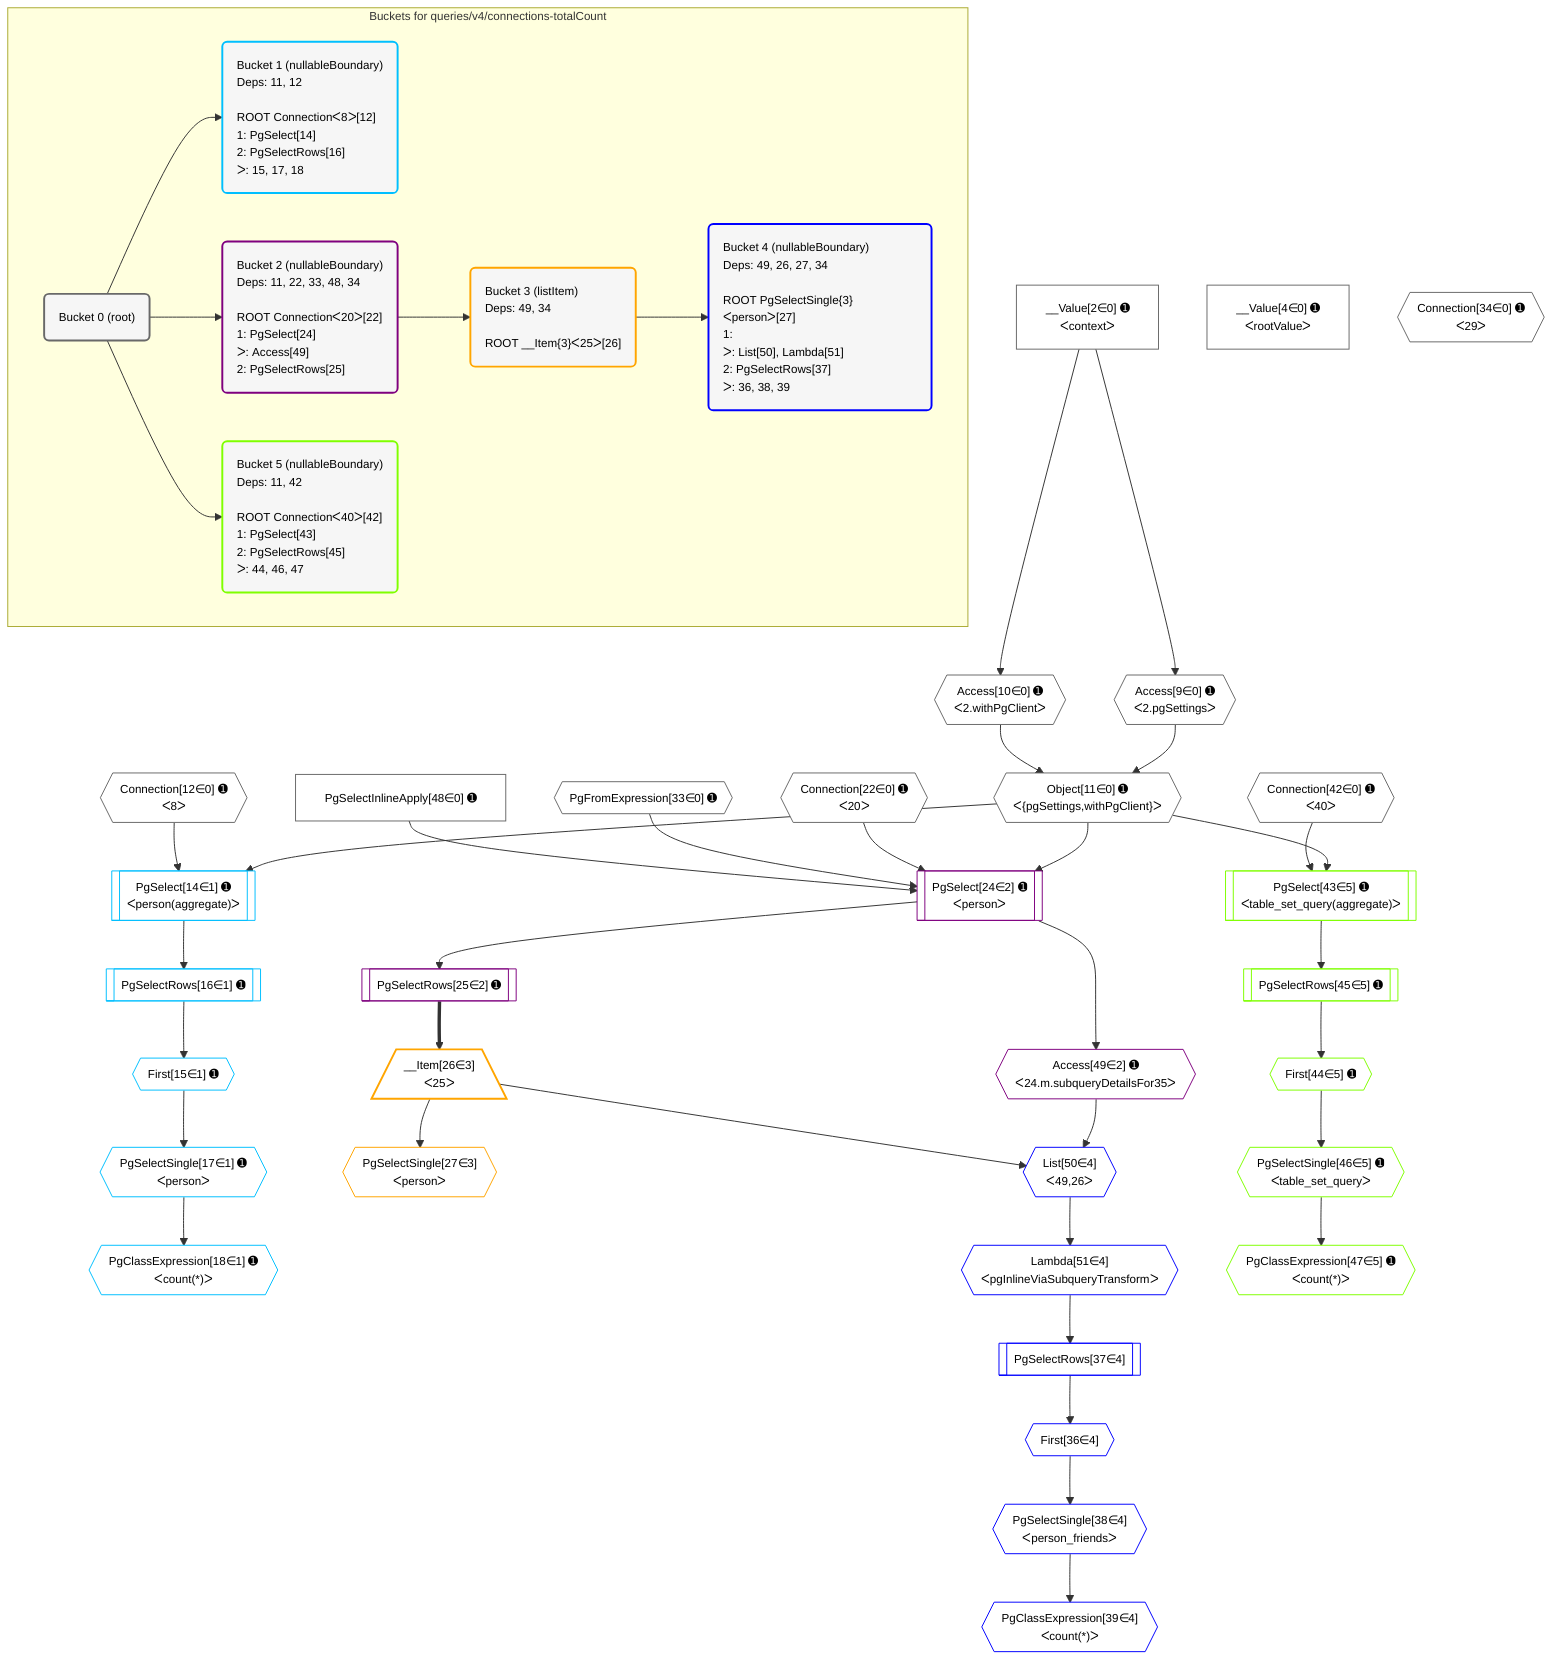 %%{init: {'themeVariables': { 'fontSize': '12px'}}}%%
graph TD
    classDef path fill:#eee,stroke:#000,color:#000
    classDef plan fill:#fff,stroke-width:1px,color:#000
    classDef itemplan fill:#fff,stroke-width:2px,color:#000
    classDef unbatchedplan fill:#dff,stroke-width:1px,color:#000
    classDef sideeffectplan fill:#fcc,stroke-width:2px,color:#000
    classDef bucket fill:#f6f6f6,color:#000,stroke-width:2px,text-align:left


    %% plan dependencies
    Object11{{"Object[11∈0] ➊<br />ᐸ{pgSettings,withPgClient}ᐳ"}}:::plan
    Access9{{"Access[9∈0] ➊<br />ᐸ2.pgSettingsᐳ"}}:::plan
    Access10{{"Access[10∈0] ➊<br />ᐸ2.withPgClientᐳ"}}:::plan
    Access9 & Access10 --> Object11
    __Value2["__Value[2∈0] ➊<br />ᐸcontextᐳ"]:::plan
    __Value2 --> Access9
    __Value2 --> Access10
    __Value4["__Value[4∈0] ➊<br />ᐸrootValueᐳ"]:::plan
    Connection12{{"Connection[12∈0] ➊<br />ᐸ8ᐳ"}}:::plan
    Connection22{{"Connection[22∈0] ➊<br />ᐸ20ᐳ"}}:::plan
    PgFromExpression33{{"PgFromExpression[33∈0] ➊"}}:::plan
    Connection34{{"Connection[34∈0] ➊<br />ᐸ29ᐳ"}}:::plan
    Connection42{{"Connection[42∈0] ➊<br />ᐸ40ᐳ"}}:::plan
    PgSelectInlineApply48["PgSelectInlineApply[48∈0] ➊"]:::plan
    PgSelect14[["PgSelect[14∈1] ➊<br />ᐸperson(aggregate)ᐳ"]]:::plan
    Object11 & Connection12 --> PgSelect14
    First15{{"First[15∈1] ➊"}}:::plan
    PgSelectRows16[["PgSelectRows[16∈1] ➊"]]:::plan
    PgSelectRows16 --> First15
    PgSelect14 --> PgSelectRows16
    PgSelectSingle17{{"PgSelectSingle[17∈1] ➊<br />ᐸpersonᐳ"}}:::plan
    First15 --> PgSelectSingle17
    PgClassExpression18{{"PgClassExpression[18∈1] ➊<br />ᐸcount(*)ᐳ"}}:::plan
    PgSelectSingle17 --> PgClassExpression18
    PgSelect24[["PgSelect[24∈2] ➊<br />ᐸpersonᐳ"]]:::plan
    Object11 & Connection22 & PgFromExpression33 & PgSelectInlineApply48 --> PgSelect24
    PgSelectRows25[["PgSelectRows[25∈2] ➊"]]:::plan
    PgSelect24 --> PgSelectRows25
    Access49{{"Access[49∈2] ➊<br />ᐸ24.m.subqueryDetailsFor35ᐳ"}}:::plan
    PgSelect24 --> Access49
    __Item26[/"__Item[26∈3]<br />ᐸ25ᐳ"\]:::itemplan
    PgSelectRows25 ==> __Item26
    PgSelectSingle27{{"PgSelectSingle[27∈3]<br />ᐸpersonᐳ"}}:::plan
    __Item26 --> PgSelectSingle27
    List50{{"List[50∈4]<br />ᐸ49,26ᐳ"}}:::plan
    Access49 & __Item26 --> List50
    First36{{"First[36∈4]"}}:::plan
    PgSelectRows37[["PgSelectRows[37∈4]"]]:::plan
    PgSelectRows37 --> First36
    Lambda51{{"Lambda[51∈4]<br />ᐸpgInlineViaSubqueryTransformᐳ"}}:::plan
    Lambda51 --> PgSelectRows37
    PgSelectSingle38{{"PgSelectSingle[38∈4]<br />ᐸperson_friendsᐳ"}}:::plan
    First36 --> PgSelectSingle38
    PgClassExpression39{{"PgClassExpression[39∈4]<br />ᐸcount(*)ᐳ"}}:::plan
    PgSelectSingle38 --> PgClassExpression39
    List50 --> Lambda51
    PgSelect43[["PgSelect[43∈5] ➊<br />ᐸtable_set_query(aggregate)ᐳ"]]:::plan
    Object11 & Connection42 --> PgSelect43
    First44{{"First[44∈5] ➊"}}:::plan
    PgSelectRows45[["PgSelectRows[45∈5] ➊"]]:::plan
    PgSelectRows45 --> First44
    PgSelect43 --> PgSelectRows45
    PgSelectSingle46{{"PgSelectSingle[46∈5] ➊<br />ᐸtable_set_queryᐳ"}}:::plan
    First44 --> PgSelectSingle46
    PgClassExpression47{{"PgClassExpression[47∈5] ➊<br />ᐸcount(*)ᐳ"}}:::plan
    PgSelectSingle46 --> PgClassExpression47

    %% define steps

    subgraph "Buckets for queries/v4/connections-totalCount"
    Bucket0("Bucket 0 (root)"):::bucket
    classDef bucket0 stroke:#696969
    class Bucket0,__Value2,__Value4,Access9,Access10,Object11,Connection12,Connection22,PgFromExpression33,Connection34,Connection42,PgSelectInlineApply48 bucket0
    Bucket1("Bucket 1 (nullableBoundary)<br />Deps: 11, 12<br /><br />ROOT Connectionᐸ8ᐳ[12]<br />1: PgSelect[14]<br />2: PgSelectRows[16]<br />ᐳ: 15, 17, 18"):::bucket
    classDef bucket1 stroke:#00bfff
    class Bucket1,PgSelect14,First15,PgSelectRows16,PgSelectSingle17,PgClassExpression18 bucket1
    Bucket2("Bucket 2 (nullableBoundary)<br />Deps: 11, 22, 33, 48, 34<br /><br />ROOT Connectionᐸ20ᐳ[22]<br />1: PgSelect[24]<br />ᐳ: Access[49]<br />2: PgSelectRows[25]"):::bucket
    classDef bucket2 stroke:#7f007f
    class Bucket2,PgSelect24,PgSelectRows25,Access49 bucket2
    Bucket3("Bucket 3 (listItem)<br />Deps: 49, 34<br /><br />ROOT __Item{3}ᐸ25ᐳ[26]"):::bucket
    classDef bucket3 stroke:#ffa500
    class Bucket3,__Item26,PgSelectSingle27 bucket3
    Bucket4("Bucket 4 (nullableBoundary)<br />Deps: 49, 26, 27, 34<br /><br />ROOT PgSelectSingle{3}ᐸpersonᐳ[27]<br />1: <br />ᐳ: List[50], Lambda[51]<br />2: PgSelectRows[37]<br />ᐳ: 36, 38, 39"):::bucket
    classDef bucket4 stroke:#0000ff
    class Bucket4,First36,PgSelectRows37,PgSelectSingle38,PgClassExpression39,List50,Lambda51 bucket4
    Bucket5("Bucket 5 (nullableBoundary)<br />Deps: 11, 42<br /><br />ROOT Connectionᐸ40ᐳ[42]<br />1: PgSelect[43]<br />2: PgSelectRows[45]<br />ᐳ: 44, 46, 47"):::bucket
    classDef bucket5 stroke:#7fff00
    class Bucket5,PgSelect43,First44,PgSelectRows45,PgSelectSingle46,PgClassExpression47 bucket5
    Bucket0 --> Bucket1 & Bucket2 & Bucket5
    Bucket2 --> Bucket3
    Bucket3 --> Bucket4
    end